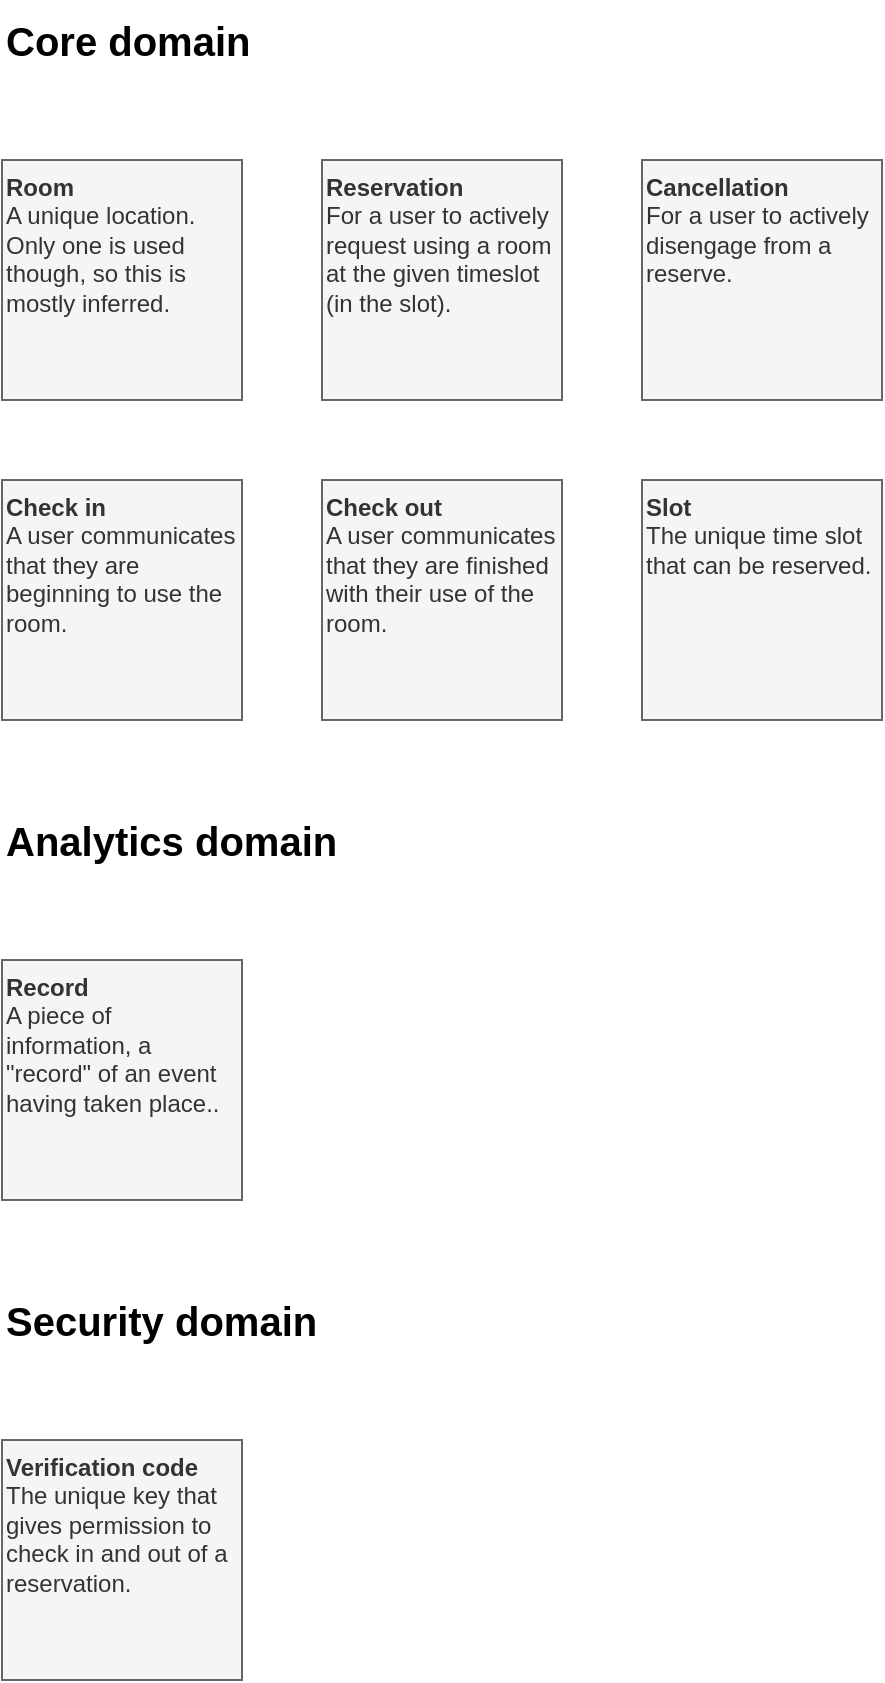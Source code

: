 <mxfile version="20.3.0" type="device"><diagram id="hWtUOfSev9LqalhpPmNF" name="Page-1"><mxGraphModel dx="2066" dy="1212" grid="1" gridSize="10" guides="1" tooltips="1" connect="1" arrows="1" fold="1" page="1" pageScale="1" pageWidth="827" pageHeight="1169" math="0" shadow="0"><root><mxCell id="0"/><mxCell id="1" parent="0"/><mxCell id="cKvUGBriK8rqoYyXI9Sk-1" value="&lt;div&gt;&lt;span&gt;&lt;b&gt;Room&lt;/b&gt;&lt;/span&gt;&lt;/div&gt;&lt;div&gt;&lt;span&gt;A unique location. Only one is used though, so this is mostly inferred.&lt;/span&gt;&lt;/div&gt;" style="text;html=1;strokeColor=#666666;fillColor=#f5f5f5;align=left;verticalAlign=top;whiteSpace=wrap;rounded=0;fontColor=#333333;" parent="1" vertex="1"><mxGeometry x="40" y="120" width="120" height="120" as="geometry"/></mxCell><mxCell id="cKvUGBriK8rqoYyXI9Sk-2" value="&lt;div&gt;&lt;b&gt;Reservation&lt;/b&gt;&lt;br&gt;&lt;/div&gt;&lt;div&gt;For a user to actively request using a room at the given timeslot (in the slot).&lt;/div&gt;" style="text;html=1;strokeColor=#666666;fillColor=#f5f5f5;align=left;verticalAlign=top;whiteSpace=wrap;rounded=0;fontColor=#333333;" parent="1" vertex="1"><mxGeometry x="200" y="120" width="120" height="120" as="geometry"/></mxCell><mxCell id="cKvUGBriK8rqoYyXI9Sk-4" value="&lt;div&gt;&lt;b&gt;Check in&lt;/b&gt;&lt;/div&gt;&lt;div&gt;&lt;span&gt;A user communicates that they are beginning to use the room.&lt;/span&gt;&lt;/div&gt;" style="text;html=1;strokeColor=#666666;fillColor=#f5f5f5;align=left;verticalAlign=top;whiteSpace=wrap;rounded=0;fontColor=#333333;" parent="1" vertex="1"><mxGeometry x="40" y="280" width="120" height="120" as="geometry"/></mxCell><mxCell id="cKvUGBriK8rqoYyXI9Sk-5" value="&lt;div&gt;&lt;span&gt;&lt;b&gt;Check out&lt;/b&gt;&lt;/span&gt;&lt;/div&gt;&lt;div&gt;&lt;span&gt;A user communicates that they are finished with their use of the room.&lt;/span&gt;&lt;/div&gt;" style="text;html=1;strokeColor=#666666;fillColor=#f5f5f5;align=left;verticalAlign=top;whiteSpace=wrap;rounded=0;fontColor=#333333;" parent="1" vertex="1"><mxGeometry x="200" y="280" width="120" height="120" as="geometry"/></mxCell><mxCell id="cKvUGBriK8rqoYyXI9Sk-6" value="&lt;font style=&quot;font-size: 20px&quot;&gt;&lt;b&gt;Core domain&lt;/b&gt;&lt;/font&gt;" style="text;html=1;strokeColor=none;fillColor=none;align=left;verticalAlign=middle;whiteSpace=wrap;rounded=0;" parent="1" vertex="1"><mxGeometry x="40" y="40" width="240" height="40" as="geometry"/></mxCell><mxCell id="cKvUGBriK8rqoYyXI9Sk-9" value="&lt;font style=&quot;font-size: 20px&quot;&gt;&lt;b&gt;Analytics domain&lt;/b&gt;&lt;/font&gt;" style="text;html=1;strokeColor=none;fillColor=none;align=left;verticalAlign=middle;whiteSpace=wrap;rounded=0;" parent="1" vertex="1"><mxGeometry x="40" y="440" width="240" height="40" as="geometry"/></mxCell><mxCell id="cKvUGBriK8rqoYyXI9Sk-10" value="&lt;div&gt;&lt;span&gt;&lt;b&gt;Record&lt;/b&gt;&lt;/span&gt;&lt;/div&gt;&lt;div&gt;&lt;span&gt;A piece of information, a &quot;record&quot; of an event having taken place..&lt;/span&gt;&lt;/div&gt;" style="text;html=1;strokeColor=#666666;fillColor=#f5f5f5;align=left;verticalAlign=top;whiteSpace=wrap;rounded=0;fontColor=#333333;" parent="1" vertex="1"><mxGeometry x="40" y="520" width="120" height="120" as="geometry"/></mxCell><mxCell id="cKvUGBriK8rqoYyXI9Sk-11" value="&lt;div style=&quot;&quot;&gt;&lt;span&gt;&lt;b&gt;Cancellation&lt;/b&gt;&lt;/span&gt;&lt;/div&gt;&lt;div style=&quot;&quot;&gt;&lt;span&gt;For a user to actively disengage from a reserve.&lt;/span&gt;&lt;/div&gt;" style="text;html=1;strokeColor=#666666;fillColor=#f5f5f5;align=left;verticalAlign=top;whiteSpace=wrap;rounded=0;fontColor=#333333;" parent="1" vertex="1"><mxGeometry x="360" y="120" width="120" height="120" as="geometry"/></mxCell><mxCell id="cKvUGBriK8rqoYyXI9Sk-19" value="&lt;div&gt;&lt;span&gt;&lt;b&gt;Verification code&lt;/b&gt;&lt;/span&gt;&lt;/div&gt;&lt;div&gt;&lt;span&gt;The unique key that gives permission to check in and out of a reservation.&lt;/span&gt;&lt;/div&gt;" style="text;html=1;strokeColor=#666666;fillColor=#f5f5f5;align=left;verticalAlign=top;whiteSpace=wrap;rounded=0;fontColor=#333333;" parent="1" vertex="1"><mxGeometry x="40" y="760" width="120" height="120" as="geometry"/></mxCell><mxCell id="cKvUGBriK8rqoYyXI9Sk-21" value="&lt;font style=&quot;font-size: 20px&quot;&gt;&lt;b&gt;Security domain&lt;/b&gt;&lt;/font&gt;" style="text;html=1;strokeColor=none;fillColor=none;align=left;verticalAlign=middle;whiteSpace=wrap;rounded=0;" parent="1" vertex="1"><mxGeometry x="40" y="680" width="240" height="40" as="geometry"/></mxCell><mxCell id="wKBkAOyElceJsYE6kxHA-1" value="&lt;div style=&quot;&quot;&gt;&lt;span&gt;&lt;b&gt;Slot&lt;/b&gt;&lt;/span&gt;&lt;/div&gt;&lt;div style=&quot;&quot;&gt;&lt;span&gt;The unique time slot that can be reserved.&lt;/span&gt;&lt;/div&gt;" style="text;html=1;strokeColor=#666666;fillColor=#f5f5f5;align=left;verticalAlign=top;whiteSpace=wrap;rounded=0;fontColor=#333333;" parent="1" vertex="1"><mxGeometry x="360" y="280" width="120" height="120" as="geometry"/></mxCell></root></mxGraphModel></diagram></mxfile>